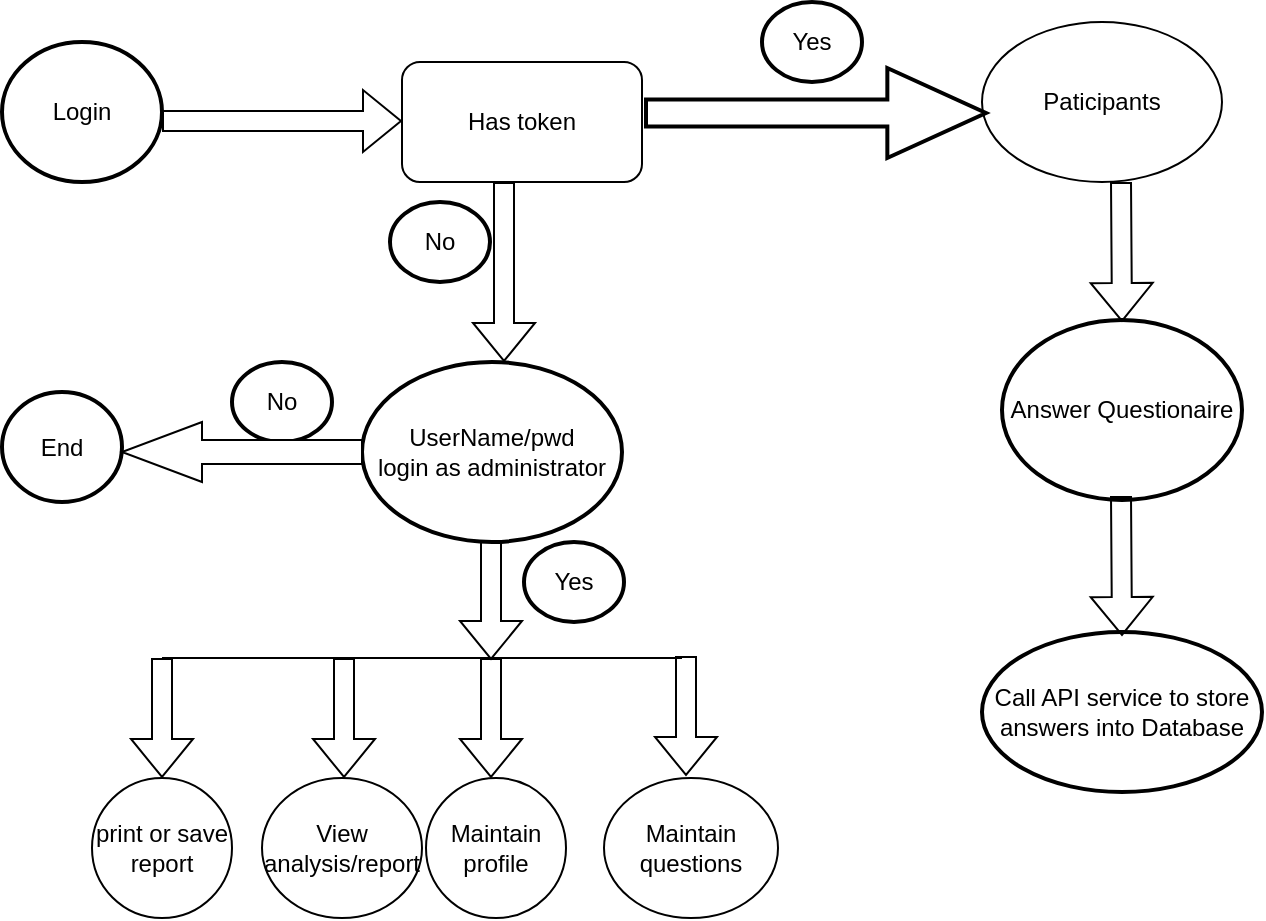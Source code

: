<mxfile version="21.6.2" type="device">
  <diagram name="Page-1" id="HbUFPzHRWxl-eESFbfk5">
    <mxGraphModel dx="1034" dy="451" grid="1" gridSize="10" guides="1" tooltips="1" connect="1" arrows="1" fold="1" page="1" pageScale="1" pageWidth="850" pageHeight="1100" math="0" shadow="0">
      <root>
        <mxCell id="0" />
        <mxCell id="1" parent="0" />
        <mxCell id="l2GxKSGlaRxRyGF30L9L-1" value="Paticipants" style="ellipse;whiteSpace=wrap;html=1;" parent="1" vertex="1">
          <mxGeometry x="510" y="30" width="120" height="80" as="geometry" />
        </mxCell>
        <mxCell id="l2GxKSGlaRxRyGF30L9L-3" value="Has token" style="rounded=1;whiteSpace=wrap;html=1;" parent="1" vertex="1">
          <mxGeometry x="220" y="50" width="120" height="60" as="geometry" />
        </mxCell>
        <mxCell id="l2GxKSGlaRxRyGF30L9L-4" value="Answer Questionaire" style="strokeWidth=2;html=1;shape=mxgraph.flowchart.start_1;whiteSpace=wrap;" parent="1" vertex="1">
          <mxGeometry x="520" y="179" width="120" height="90" as="geometry" />
        </mxCell>
        <mxCell id="l2GxKSGlaRxRyGF30L9L-8" value="" style="verticalLabelPosition=bottom;verticalAlign=top;html=1;strokeWidth=2;shape=mxgraph.arrows2.arrow;dy=0.7;dx=49.33;notch=0;" parent="1" vertex="1">
          <mxGeometry x="342" y="53" width="170" height="45" as="geometry" />
        </mxCell>
        <mxCell id="l2GxKSGlaRxRyGF30L9L-9" value="Yes" style="strokeWidth=2;html=1;shape=mxgraph.flowchart.start_1;whiteSpace=wrap;" parent="1" vertex="1">
          <mxGeometry x="400" y="20" width="50" height="40" as="geometry" />
        </mxCell>
        <mxCell id="l2GxKSGlaRxRyGF30L9L-10" value="End" style="strokeWidth=2;html=1;shape=mxgraph.flowchart.start_1;whiteSpace=wrap;" parent="1" vertex="1">
          <mxGeometry x="20" y="215" width="60" height="55" as="geometry" />
        </mxCell>
        <mxCell id="l2GxKSGlaRxRyGF30L9L-11" value="No" style="strokeWidth=2;html=1;shape=mxgraph.flowchart.start_1;whiteSpace=wrap;" parent="1" vertex="1">
          <mxGeometry x="214" y="120" width="50" height="40" as="geometry" />
        </mxCell>
        <mxCell id="l2GxKSGlaRxRyGF30L9L-12" value="Call API service to store answers into Database" style="strokeWidth=2;html=1;shape=mxgraph.flowchart.start_1;whiteSpace=wrap;" parent="1" vertex="1">
          <mxGeometry x="510" y="335" width="140" height="80" as="geometry" />
        </mxCell>
        <mxCell id="l2GxKSGlaRxRyGF30L9L-14" value="" style="shape=flexArrow;endArrow=classic;html=1;rounded=0;" parent="1" edge="1">
          <mxGeometry width="50" height="50" relative="1" as="geometry">
            <mxPoint x="579.5" y="267" as="sourcePoint" />
            <mxPoint x="580" y="337" as="targetPoint" />
            <Array as="points">
              <mxPoint x="580" y="337" />
            </Array>
          </mxGeometry>
        </mxCell>
        <mxCell id="l2GxKSGlaRxRyGF30L9L-15" value="UserName/pwd&lt;br&gt;login as administrator" style="strokeWidth=2;html=1;shape=mxgraph.flowchart.start_1;whiteSpace=wrap;" parent="1" vertex="1">
          <mxGeometry x="200" y="200" width="130" height="90" as="geometry" />
        </mxCell>
        <mxCell id="l2GxKSGlaRxRyGF30L9L-16" value="Login" style="strokeWidth=2;html=1;shape=mxgraph.flowchart.start_1;whiteSpace=wrap;" parent="1" vertex="1">
          <mxGeometry x="20" y="40" width="80" height="70" as="geometry" />
        </mxCell>
        <mxCell id="l2GxKSGlaRxRyGF30L9L-17" value="" style="shape=flexArrow;endArrow=classic;html=1;rounded=0;" parent="1" edge="1">
          <mxGeometry width="50" height="50" relative="1" as="geometry">
            <mxPoint x="100" y="79.5" as="sourcePoint" />
            <mxPoint x="220" y="79.5" as="targetPoint" />
          </mxGeometry>
        </mxCell>
        <mxCell id="l2GxKSGlaRxRyGF30L9L-20" value="" style="shape=flexArrow;endArrow=classic;html=1;rounded=0;" parent="1" edge="1">
          <mxGeometry width="50" height="50" relative="1" as="geometry">
            <mxPoint x="579.5" y="110" as="sourcePoint" />
            <mxPoint x="580" y="180" as="targetPoint" />
            <Array as="points">
              <mxPoint x="580" y="180" />
            </Array>
          </mxGeometry>
        </mxCell>
        <mxCell id="l2GxKSGlaRxRyGF30L9L-21" value="" style="shape=flexArrow;endArrow=classic;html=1;rounded=0;exitX=0.5;exitY=1;exitDx=0;exitDy=0;" parent="1" edge="1">
          <mxGeometry width="50" height="50" relative="1" as="geometry">
            <mxPoint x="271" y="110" as="sourcePoint" />
            <mxPoint x="271" y="200" as="targetPoint" />
          </mxGeometry>
        </mxCell>
        <mxCell id="l2GxKSGlaRxRyGF30L9L-22" value="" style="endArrow=none;html=1;rounded=0;" parent="1" edge="1">
          <mxGeometry width="50" height="50" relative="1" as="geometry">
            <mxPoint x="100" y="348" as="sourcePoint" />
            <mxPoint x="360" y="348" as="targetPoint" />
          </mxGeometry>
        </mxCell>
        <mxCell id="l2GxKSGlaRxRyGF30L9L-23" value="" style="shape=flexArrow;endArrow=classic;html=1;rounded=0;" parent="1" edge="1">
          <mxGeometry width="50" height="50" relative="1" as="geometry">
            <mxPoint x="264.5" y="289" as="sourcePoint" />
            <mxPoint x="264.5" y="349" as="targetPoint" />
          </mxGeometry>
        </mxCell>
        <mxCell id="l2GxKSGlaRxRyGF30L9L-24" value="" style="shape=flexArrow;endArrow=classic;html=1;rounded=0;" parent="1" edge="1">
          <mxGeometry width="50" height="50" relative="1" as="geometry">
            <mxPoint x="264.5" y="348" as="sourcePoint" />
            <mxPoint x="264.5" y="408" as="targetPoint" />
          </mxGeometry>
        </mxCell>
        <mxCell id="l2GxKSGlaRxRyGF30L9L-25" value="" style="shape=flexArrow;endArrow=classic;html=1;rounded=0;" parent="1" edge="1">
          <mxGeometry width="50" height="50" relative="1" as="geometry">
            <mxPoint x="362" y="347" as="sourcePoint" />
            <mxPoint x="362" y="407" as="targetPoint" />
          </mxGeometry>
        </mxCell>
        <mxCell id="l2GxKSGlaRxRyGF30L9L-26" value="Maintain profile" style="ellipse;whiteSpace=wrap;html=1;" parent="1" vertex="1">
          <mxGeometry x="232" y="408" width="70" height="70" as="geometry" />
        </mxCell>
        <mxCell id="l2GxKSGlaRxRyGF30L9L-27" value="Maintain questions" style="ellipse;whiteSpace=wrap;html=1;" parent="1" vertex="1">
          <mxGeometry x="321" y="408" width="87" height="70" as="geometry" />
        </mxCell>
        <mxCell id="l2GxKSGlaRxRyGF30L9L-28" value="Yes" style="strokeWidth=2;html=1;shape=mxgraph.flowchart.start_1;whiteSpace=wrap;" parent="1" vertex="1">
          <mxGeometry x="281" y="290" width="50" height="40" as="geometry" />
        </mxCell>
        <mxCell id="l2GxKSGlaRxRyGF30L9L-29" value="No" style="strokeWidth=2;html=1;shape=mxgraph.flowchart.start_1;whiteSpace=wrap;" parent="1" vertex="1">
          <mxGeometry x="135" y="200" width="50" height="40" as="geometry" />
        </mxCell>
        <mxCell id="l2GxKSGlaRxRyGF30L9L-30" value="" style="html=1;shadow=0;dashed=0;align=center;verticalAlign=middle;shape=mxgraph.arrows2.arrow;dy=0.6;dx=40;flipH=1;notch=0;" parent="1" vertex="1">
          <mxGeometry x="80" y="230" width="120" height="30" as="geometry" />
        </mxCell>
        <mxCell id="F4y55MRj25B69qbfCT7H-1" value="" style="shape=flexArrow;endArrow=classic;html=1;rounded=0;" edge="1" parent="1">
          <mxGeometry width="50" height="50" relative="1" as="geometry">
            <mxPoint x="191" y="348" as="sourcePoint" />
            <mxPoint x="191" y="408" as="targetPoint" />
          </mxGeometry>
        </mxCell>
        <mxCell id="F4y55MRj25B69qbfCT7H-2" value="" style="shape=flexArrow;endArrow=classic;html=1;rounded=0;" edge="1" parent="1">
          <mxGeometry width="50" height="50" relative="1" as="geometry">
            <mxPoint x="100" y="348" as="sourcePoint" />
            <mxPoint x="100" y="408" as="targetPoint" />
          </mxGeometry>
        </mxCell>
        <mxCell id="F4y55MRj25B69qbfCT7H-4" value="View analysis/report" style="ellipse;whiteSpace=wrap;html=1;" vertex="1" parent="1">
          <mxGeometry x="150" y="408" width="80" height="70" as="geometry" />
        </mxCell>
        <mxCell id="F4y55MRj25B69qbfCT7H-5" value="print or save report" style="ellipse;whiteSpace=wrap;html=1;" vertex="1" parent="1">
          <mxGeometry x="65" y="408" width="70" height="70" as="geometry" />
        </mxCell>
      </root>
    </mxGraphModel>
  </diagram>
</mxfile>
